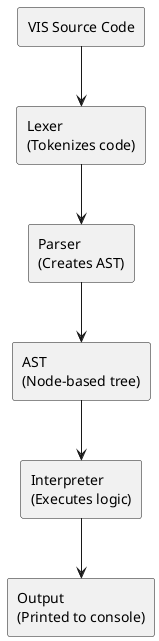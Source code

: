 @startuml
skinparam componentStyle rectangle

rectangle "VIS Source Code" as source
rectangle "Lexer\n(Tokenizes code)" as lexer
rectangle "Parser\n(Creates AST)" as parser
rectangle "AST\n(Node-based tree)" as ast
rectangle "Interpreter\n(Executes logic)" as interpreter
rectangle "Output\n(Printed to console)" as output

source --> lexer
lexer --> parser
parser --> ast
ast --> interpreter
interpreter --> output
@enduml
